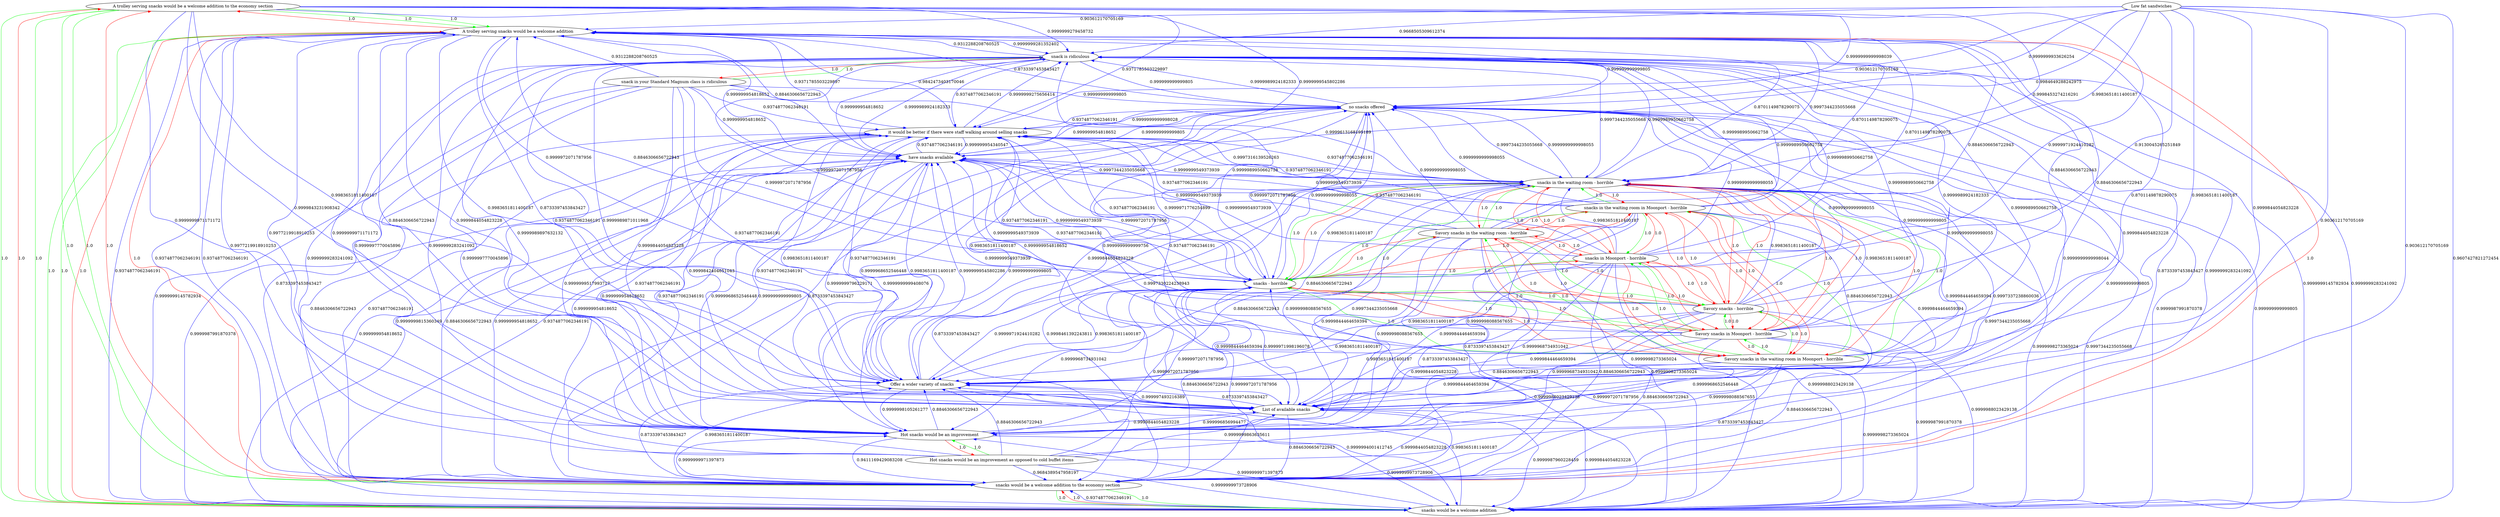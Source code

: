 digraph rawGraph {
"A trolley serving snacks would be a welcome addition to the economy section";"A trolley serving snacks would be a welcome addition";"snacks would be a welcome addition";"snacks would be a welcome addition to the economy section";"Hot snacks would be an improvement as opposed to cold buffet items";"Hot snacks would be an improvement";"List of available snacks";"Low fat sandwiches";"Offer a wider variety of snacks";"Savory snacks in the waiting room in Moonport - horrible";"Savory snacks in Moonport - horrible";"Savory snacks - horrible";"snacks - horrible";"snacks in Moonport - horrible";"Savory snacks in the waiting room - horrible";"snacks in the waiting room - horrible";"snacks in the waiting room in Moonport - horrible";"have snacks available";"it would be better if there were staff walking around selling snacks";"no snacks offered";"snack in your Standard Magnum class is ridiculous";"snack is ridiculous";"A trolley serving snacks would be a welcome addition to the economy section" -> "A trolley serving snacks would be a welcome addition" [label=1.0] [color=green]
"A trolley serving snacks would be a welcome addition" -> "snacks would be a welcome addition" [label=1.0] [color=green]
"A trolley serving snacks would be a welcome addition to the economy section" -> "snacks would be a welcome addition to the economy section" [label=1.0] [color=green]
"snacks would be a welcome addition to the economy section" -> "snacks would be a welcome addition" [label=1.0] [color=green]
"A trolley serving snacks would be a welcome addition to the economy section" -> "snacks would be a welcome addition" [label=1.0] [color=green]
"A trolley serving snacks would be a welcome addition to the economy section" -> "A trolley serving snacks would be a welcome addition" [label=1.0] [color=green]
"A trolley serving snacks would be a welcome addition" -> "snacks would be a welcome addition" [label=1.0] [color=green]
"A trolley serving snacks would be a welcome addition to the economy section" -> "snacks would be a welcome addition to the economy section" [label=1.0] [color=green]
"snacks would be a welcome addition to the economy section" -> "snacks would be a welcome addition" [label=1.0] [color=green]
"A trolley serving snacks would be a welcome addition to the economy section" -> "snacks would be a welcome addition" [label=1.0] [color=green]
"A trolley serving snacks would be a welcome addition" -> "A trolley serving snacks would be a welcome addition to the economy section" [label=1.0] [color=red]
"A trolley serving snacks would be a welcome addition" -> "snacks would be a welcome addition to the economy section" [label=1.0] [color=red]
"snacks would be a welcome addition" -> "A trolley serving snacks would be a welcome addition to the economy section" [label=1.0] [color=red]
"snacks would be a welcome addition" -> "A trolley serving snacks would be a welcome addition" [label=1.0] [color=red]
"snacks would be a welcome addition" -> "snacks would be a welcome addition to the economy section" [label=1.0] [color=red]
"snacks would be a welcome addition to the economy section" -> "A trolley serving snacks would be a welcome addition to the economy section" [label=1.0] [color=red]
"snacks would be a welcome addition to the economy section" -> "A trolley serving snacks would be a welcome addition" [label=1.0] [color=red]
"Hot snacks would be an improvement as opposed to cold buffet items" -> "Hot snacks would be an improvement" [label=1.0] [color=green]
"Hot snacks would be an improvement" -> "Hot snacks would be an improvement as opposed to cold buffet items" [label=1.0] [color=red]
"A trolley serving snacks would be a welcome addition to the economy section" -> "Hot snacks would be an improvement" [label=0.9999999971171172] [color=blue]
"A trolley serving snacks would be a welcome addition" -> "Hot snacks would be an improvement" [label=0.9999999971171172] [color=blue]
"snacks would be a welcome addition" -> "Hot snacks would be an improvement" [label=0.9999999971397873] [color=blue]
"snacks would be a welcome addition to the economy section" -> "Hot snacks would be an improvement" [label=0.9999999971397873] [color=blue]
"Hot snacks would be an improvement as opposed to cold buffet items" -> "A trolley serving snacks would be a welcome addition" [label=0.9977219918910253] [color=blue]
"Hot snacks would be an improvement as opposed to cold buffet items" -> "snacks would be a welcome addition" [label=0.9999999973728906] [color=blue]
"Hot snacks would be an improvement as opposed to cold buffet items" -> "snacks would be a welcome addition to the economy section" [label=0.9684389547958197] [color=blue]
"Hot snacks would be an improvement" -> "A trolley serving snacks would be a welcome addition" [label=0.9977219918910253] [color=blue]
"Hot snacks would be an improvement" -> "snacks would be a welcome addition" [label=0.9999999973728906] [color=blue]
"Hot snacks would be an improvement" -> "snacks would be a welcome addition to the economy section" [label=0.9411169429083208] [color=blue]
"A trolley serving snacks would be a welcome addition to the economy section" -> "List of available snacks" [label=0.9999843231908342] [color=blue]
"A trolley serving snacks would be a welcome addition" -> "List of available snacks" [label=0.9999844054823228] [color=blue]
"snacks would be a welcome addition" -> "List of available snacks" [label=0.9999844054823228] [color=blue]
"snacks would be a welcome addition to the economy section" -> "List of available snacks" [label=0.9999844054823228] [color=blue]
"Hot snacks would be an improvement as opposed to cold buffet items" -> "List of available snacks" [label=0.9999999863635611] [color=blue]
"Hot snacks would be an improvement" -> "List of available snacks" [label=0.9999844054823228] [color=blue]
"List of available snacks" -> "snacks would be a welcome addition" [label=0.9999987960228459] [color=blue]
"List of available snacks" -> "Hot snacks would be an improvement" [label=0.999996856994477] [color=blue]
"Low fat sandwiches" -> "snacks would be a welcome addition" [label=0.9607427821272454] [color=blue]
"Low fat sandwiches" -> "Hot snacks would be an improvement" [label=0.903612170705169] [color=blue]
"Hot snacks would be an improvement as opposed to cold buffet items" -> "Offer a wider variety of snacks" [label=0.8846306656722943] [color=blue]
"Hot snacks would be an improvement" -> "Offer a wider variety of snacks" [label=0.8846306656722943] [color=blue]
"List of available snacks" -> "Offer a wider variety of snacks" [label=0.8733397453843427] [color=blue]
"Offer a wider variety of snacks" -> "snacks would be a welcome addition" [label=0.9999994001412745] [color=blue]
"Offer a wider variety of snacks" -> "Hot snacks would be an improvement" [label=0.9999998105261277] [color=blue]
"Offer a wider variety of snacks" -> "List of available snacks" [label=0.999997493216389] [color=blue]
"Savory snacks in the waiting room in Moonport - horrible" -> "Savory snacks in Moonport - horrible" [label=1.0] [color=green]
"Savory snacks in Moonport - horrible" -> "Savory snacks - horrible" [label=1.0] [color=green]
"Savory snacks - horrible" -> "snacks - horrible" [label=1.0] [color=green]
"Savory snacks in Moonport - horrible" -> "snacks in Moonport - horrible" [label=1.0] [color=green]
"snacks in Moonport - horrible" -> "snacks - horrible" [label=1.0] [color=green]
"Savory snacks in the waiting room in Moonport - horrible" -> "Savory snacks in the waiting room - horrible" [label=1.0] [color=green]
"Savory snacks in the waiting room - horrible" -> "Savory snacks - horrible" [label=1.0] [color=green]
"Savory snacks in the waiting room - horrible" -> "snacks in the waiting room - horrible" [label=1.0] [color=green]
"snacks in the waiting room - horrible" -> "snacks - horrible" [label=1.0] [color=green]
"Savory snacks in the waiting room in Moonport - horrible" -> "snacks in the waiting room in Moonport - horrible" [label=1.0] [color=green]
"snacks in the waiting room in Moonport - horrible" -> "snacks in Moonport - horrible" [label=1.0] [color=green]
"snacks in the waiting room in Moonport - horrible" -> "snacks in the waiting room - horrible" [label=1.0] [color=green]
"Savory snacks in the waiting room in Moonport - horrible" -> "snacks in the waiting room - horrible" [label=1.0] [color=green]
"Savory snacks in the waiting room in Moonport - horrible" -> "snacks in Moonport - horrible" [label=1.0] [color=green]
"Savory snacks in the waiting room in Moonport - horrible" -> "Savory snacks - horrible" [label=1.0] [color=green]
"Savory snacks in Moonport - horrible" -> "snacks - horrible" [label=1.0] [color=green]
"Savory snacks in the waiting room - horrible" -> "snacks - horrible" [label=1.0] [color=green]
"snacks in the waiting room in Moonport - horrible" -> "snacks - horrible" [label=1.0] [color=green]
"Savory snacks in the waiting room in Moonport - horrible" -> "snacks - horrible" [label=1.0] [color=green]
"Savory snacks in Moonport - horrible" -> "Savory snacks in the waiting room in Moonport - horrible" [label=1.0] [color=red]
"Savory snacks in Moonport - horrible" -> "Savory snacks in the waiting room - horrible" [label=1.0] [color=red]
"Savory snacks in Moonport - horrible" -> "snacks in the waiting room - horrible" [label=1.0] [color=red]
"Savory snacks in Moonport - horrible" -> "snacks in the waiting room in Moonport - horrible" [label=1.0] [color=red]
"Savory snacks - horrible" -> "Savory snacks in the waiting room in Moonport - horrible" [label=1.0] [color=red]
"Savory snacks - horrible" -> "Savory snacks in Moonport - horrible" [label=1.0] [color=red]
"Savory snacks - horrible" -> "snacks in Moonport - horrible" [label=1.0] [color=red]
"Savory snacks - horrible" -> "Savory snacks in the waiting room - horrible" [label=1.0] [color=red]
"Savory snacks - horrible" -> "snacks in the waiting room - horrible" [label=1.0] [color=red]
"Savory snacks - horrible" -> "snacks in the waiting room in Moonport - horrible" [label=1.0] [color=red]
"snacks - horrible" -> "Savory snacks in the waiting room in Moonport - horrible" [label=1.0] [color=red]
"snacks - horrible" -> "Savory snacks in Moonport - horrible" [label=1.0] [color=red]
"snacks - horrible" -> "Savory snacks - horrible" [label=1.0] [color=red]
"snacks - horrible" -> "snacks in Moonport - horrible" [label=1.0] [color=red]
"snacks - horrible" -> "Savory snacks in the waiting room - horrible" [label=1.0] [color=red]
"snacks - horrible" -> "snacks in the waiting room - horrible" [label=1.0] [color=red]
"snacks - horrible" -> "snacks in the waiting room in Moonport - horrible" [label=1.0] [color=red]
"snacks in Moonport - horrible" -> "Savory snacks in the waiting room in Moonport - horrible" [label=1.0] [color=red]
"snacks in Moonport - horrible" -> "Savory snacks in Moonport - horrible" [label=1.0] [color=red]
"snacks in Moonport - horrible" -> "Savory snacks - horrible" [label=1.0] [color=red]
"snacks in Moonport - horrible" -> "Savory snacks in the waiting room - horrible" [label=1.0] [color=red]
"snacks in Moonport - horrible" -> "snacks in the waiting room - horrible" [label=1.0] [color=red]
"snacks in Moonport - horrible" -> "snacks in the waiting room in Moonport - horrible" [label=1.0] [color=red]
"Savory snacks in the waiting room - horrible" -> "Savory snacks in the waiting room in Moonport - horrible" [label=1.0] [color=red]
"Savory snacks in the waiting room - horrible" -> "Savory snacks in Moonport - horrible" [label=1.0] [color=red]
"Savory snacks in the waiting room - horrible" -> "snacks in Moonport - horrible" [label=1.0] [color=red]
"Savory snacks in the waiting room - horrible" -> "snacks in the waiting room in Moonport - horrible" [label=1.0] [color=red]
"snacks in the waiting room - horrible" -> "Savory snacks in the waiting room in Moonport - horrible" [label=1.0] [color=red]
"snacks in the waiting room - horrible" -> "Savory snacks in Moonport - horrible" [label=1.0] [color=red]
"snacks in the waiting room - horrible" -> "Savory snacks - horrible" [label=1.0] [color=red]
"snacks in the waiting room - horrible" -> "snacks in Moonport - horrible" [label=1.0] [color=red]
"snacks in the waiting room - horrible" -> "Savory snacks in the waiting room - horrible" [label=1.0] [color=red]
"snacks in the waiting room - horrible" -> "snacks in the waiting room in Moonport - horrible" [label=1.0] [color=red]
"snacks in the waiting room in Moonport - horrible" -> "Savory snacks in the waiting room in Moonport - horrible" [label=1.0] [color=red]
"snacks in the waiting room in Moonport - horrible" -> "Savory snacks in Moonport - horrible" [label=1.0] [color=red]
"snacks in the waiting room in Moonport - horrible" -> "Savory snacks - horrible" [label=1.0] [color=red]
"snacks in the waiting room in Moonport - horrible" -> "Savory snacks in the waiting room - horrible" [label=1.0] [color=red]
"A trolley serving snacks would be a welcome addition to the economy section" -> "snacks - horrible" [label=0.9999971924410282] [color=blue]
"A trolley serving snacks would be a welcome addition to the economy section" -> "snacks in the waiting room - horrible" [label=0.9998453274216291] [color=blue]
"A trolley serving snacks would be a welcome addition" -> "snacks - horrible" [label=0.9999972071787956] [color=blue]
"A trolley serving snacks would be a welcome addition" -> "snacks in the waiting room - horrible" [label=0.9997344235055668] [color=blue]
"snacks would be a welcome addition" -> "snacks - horrible" [label=0.9999972071787956] [color=blue]
"snacks would be a welcome addition" -> "snacks in the waiting room - horrible" [label=0.9997344235055668] [color=blue]
"snacks would be a welcome addition to the economy section" -> "snacks - horrible" [label=0.9999972071787956] [color=blue]
"snacks would be a welcome addition to the economy section" -> "snacks in the waiting room - horrible" [label=0.9998461392243811] [color=blue]
"Hot snacks would be an improvement as opposed to cold buffet items" -> "snacks - horrible" [label=0.9999972071787956] [color=blue]
"Hot snacks would be an improvement as opposed to cold buffet items" -> "snacks in the waiting room - horrible" [label=0.9997344235055668] [color=blue]
"Hot snacks would be an improvement" -> "snacks - horrible" [label=0.9999972071787956] [color=blue]
"Hot snacks would be an improvement" -> "snacks in the waiting room - horrible" [label=0.9997344235055668] [color=blue]
"List of available snacks" -> "snacks - horrible" [label=0.9999971998196078] [color=blue]
"List of available snacks" -> "snacks in the waiting room - horrible" [label=0.9997337238860036] [color=blue]
"Low fat sandwiches" -> "snacks - horrible" [label=0.9130045265251849] [color=blue]
"Offer a wider variety of snacks" -> "snacks - horrible" [label=0.9999971924410282] [color=blue]
"Offer a wider variety of snacks" -> "snacks in the waiting room - horrible" [label=0.9997330224238943] [color=blue]
"Savory snacks in the waiting room in Moonport - horrible" -> "A trolley serving snacks would be a welcome addition" [label=0.8701149878290075] [color=blue]
"Savory snacks in the waiting room in Moonport - horrible" -> "snacks would be a welcome addition" [label=0.9999998273365024] [color=blue]
"Savory snacks in the waiting room in Moonport - horrible" -> "Hot snacks would be an improvement" [label=0.9999998088567655] [color=blue]
"Savory snacks in the waiting room in Moonport - horrible" -> "List of available snacks" [label=0.9999844464659394] [color=blue]
"Savory snacks in the waiting room in Moonport - horrible" -> "Offer a wider variety of snacks" [label=0.8846306656722943] [color=blue]
"Savory snacks in Moonport - horrible" -> "snacks would be a welcome addition" [label=0.9999987991870378] [color=blue]
"Savory snacks in Moonport - horrible" -> "Hot snacks would be an improvement" [label=0.9999968652546448] [color=blue]
"Savory snacks in Moonport - horrible" -> "List of available snacks" [label=0.9999844054823228] [color=blue]
"Savory snacks - horrible" -> "snacks would be a welcome addition" [label=0.9999988023429138] [color=blue]
"Savory snacks - horrible" -> "Hot snacks would be an improvement" [label=0.9999968734931042] [color=blue]
"Savory snacks - horrible" -> "List of available snacks" [label=0.9999844464659394] [color=blue]
"snacks - horrible" -> "snacks would be a welcome addition" [label=0.9999988023429138] [color=blue]
"snacks - horrible" -> "Hot snacks would be an improvement" [label=0.9999968734931042] [color=blue]
"snacks - horrible" -> "List of available snacks" [label=0.9999844464659394] [color=blue]
"snacks in Moonport - horrible" -> "snacks would be a welcome addition" [label=0.9999988023429138] [color=blue]
"snacks in Moonport - horrible" -> "Hot snacks would be an improvement" [label=0.9999968734931042] [color=blue]
"snacks in Moonport - horrible" -> "List of available snacks" [label=0.9999844464659394] [color=blue]
"Savory snacks in the waiting room - horrible" -> "A trolley serving snacks would be a welcome addition" [label=0.8701149878290075] [color=blue]
"Savory snacks in the waiting room - horrible" -> "snacks would be a welcome addition" [label=0.9999998273365024] [color=blue]
"Savory snacks in the waiting room - horrible" -> "Hot snacks would be an improvement" [label=0.9999998088567655] [color=blue]
"Savory snacks in the waiting room - horrible" -> "List of available snacks" [label=0.9999844464659394] [color=blue]
"Savory snacks in the waiting room - horrible" -> "Offer a wider variety of snacks" [label=0.8846306656722943] [color=blue]
"snacks in the waiting room - horrible" -> "A trolley serving snacks would be a welcome addition" [label=0.8701149878290075] [color=blue]
"snacks in the waiting room - horrible" -> "snacks would be a welcome addition" [label=0.9999998273365024] [color=blue]
"snacks in the waiting room - horrible" -> "Hot snacks would be an improvement" [label=0.9999998088567655] [color=blue]
"snacks in the waiting room - horrible" -> "List of available snacks" [label=0.9999844464659394] [color=blue]
"snacks in the waiting room - horrible" -> "Offer a wider variety of snacks" [label=0.8846306656722943] [color=blue]
"snacks in the waiting room in Moonport - horrible" -> "A trolley serving snacks would be a welcome addition" [label=0.8701149878290075] [color=blue]
"snacks in the waiting room in Moonport - horrible" -> "snacks would be a welcome addition" [label=0.9999998273365024] [color=blue]
"snacks in the waiting room in Moonport - horrible" -> "Hot snacks would be an improvement" [label=0.9999998088567655] [color=blue]
"snacks in the waiting room in Moonport - horrible" -> "List of available snacks" [label=0.9999844464659394] [color=blue]
"snacks in the waiting room in Moonport - horrible" -> "Offer a wider variety of snacks" [label=0.8846306656722943] [color=blue]
"A trolley serving snacks would be a welcome addition to the economy section" -> "have snacks available" [label=0.9999999545802286] [color=blue]
"A trolley serving snacks would be a welcome addition" -> "have snacks available" [label=0.999999954818652] [color=blue]
"snacks would be a welcome addition" -> "have snacks available" [label=0.999999954818652] [color=blue]
"snacks would be a welcome addition to the economy section" -> "have snacks available" [label=0.999999954818652] [color=blue]
"Hot snacks would be an improvement as opposed to cold buffet items" -> "have snacks available" [label=0.999999954818652] [color=blue]
"Hot snacks would be an improvement" -> "have snacks available" [label=0.999999954818652] [color=blue]
"List of available snacks" -> "have snacks available" [label=0.9999999999408076] [color=blue]
"Low fat sandwiches" -> "have snacks available" [label=0.9984649288242975] [color=blue]
"Offer a wider variety of snacks" -> "have snacks available" [label=0.9999999545802286] [color=blue]
"Savory snacks in the waiting room in Moonport - horrible" -> "have snacks available" [label=0.9999999549373939] [color=blue]
"Savory snacks in Moonport - horrible" -> "have snacks available" [label=0.999999954818652] [color=blue]
"Savory snacks - horrible" -> "have snacks available" [label=0.9999999549373939] [color=blue]
"snacks - horrible" -> "have snacks available" [label=0.9999999549373939] [color=blue]
"snacks in Moonport - horrible" -> "have snacks available" [label=0.9999999549373939] [color=blue]
"Savory snacks in the waiting room - horrible" -> "have snacks available" [label=0.9999999549373939] [color=blue]
"snacks in the waiting room - horrible" -> "have snacks available" [label=0.9999999549373939] [color=blue]
"snacks in the waiting room in Moonport - horrible" -> "have snacks available" [label=0.9999999549373939] [color=blue]
"have snacks available" -> "snacks would be a welcome addition" [label=0.9999987991870378] [color=blue]
"have snacks available" -> "Hot snacks would be an improvement" [label=0.9999968652546448] [color=blue]
"have snacks available" -> "List of available snacks" [label=0.9999999796229171] [color=blue]
"have snacks available" -> "snacks - horrible" [label=0.9999972071787956] [color=blue]
"have snacks available" -> "snacks in the waiting room - horrible" [label=0.9997344235055668] [color=blue]
"A trolley serving snacks would be a welcome addition to the economy section" -> "it would be better if there were staff walking around selling snacks" [label=0.9371785503229897] [color=blue]
"A trolley serving snacks would be a welcome addition" -> "it would be better if there were staff walking around selling snacks" [label=0.9371785503229897] [color=blue]
"snacks would be a welcome addition" -> "it would be better if there were staff walking around selling snacks" [label=0.9374877062346191] [color=blue]
"snacks would be a welcome addition to the economy section" -> "it would be better if there were staff walking around selling snacks" [label=0.9374877062346191] [color=blue]
"Hot snacks would be an improvement as opposed to cold buffet items" -> "it would be better if there were staff walking around selling snacks" [label=0.9374877062346191] [color=blue]
"Hot snacks would be an improvement" -> "it would be better if there were staff walking around selling snacks" [label=0.9374877062346191] [color=blue]
"it would be better if there were staff walking around selling snacks" -> "A trolley serving snacks would be a welcome addition" [label=0.9842473403170046] [color=blue]
"it would be better if there were staff walking around selling snacks" -> "snacks would be a welcome addition" [label=0.9999999815360349] [color=blue]
"it would be better if there were staff walking around selling snacks" -> "Hot snacks would be an improvement" [label=0.9999999517993717] [color=blue]
"it would be better if there were staff walking around selling snacks" -> "List of available snacks" [label=0.9999842404651043] [color=blue]
"it would be better if there were staff walking around selling snacks" -> "snacks - horrible" [label=0.9999971776254899] [color=blue]
"it would be better if there were staff walking around selling snacks" -> "snacks in the waiting room - horrible" [label=0.9997316139526263] [color=blue]
"it would be better if there were staff walking around selling snacks" -> "have snacks available" [label=0.999999954340547] [color=blue]
"A trolley serving snacks would be a welcome addition to the economy section" -> "no snacks offered" [label=0.9999999999998039] [color=blue]
"A trolley serving snacks would be a welcome addition" -> "no snacks offered" [label=0.999999999999805] [color=blue]
"snacks would be a welcome addition" -> "no snacks offered" [label=0.999999999999805] [color=blue]
"snacks would be a welcome addition to the economy section" -> "no snacks offered" [label=0.999999999999805] [color=blue]
"Hot snacks would be an improvement as opposed to cold buffet items" -> "no snacks offered" [label=0.999999999999805] [color=blue]
"Hot snacks would be an improvement" -> "no snacks offered" [label=0.999999999999805] [color=blue]
"List of available snacks" -> "no snacks offered" [label=0.9999999999998044] [color=blue]
"Low fat sandwiches" -> "no snacks offered" [label=0.9999999933626254] [color=blue]
"Offer a wider variety of snacks" -> "no snacks offered" [label=0.9999999999999756] [color=blue]
"Savory snacks in the waiting room in Moonport - horrible" -> "no snacks offered" [label=0.9999999999998055] [color=blue]
"Savory snacks in Moonport - horrible" -> "no snacks offered" [label=0.999999999999805] [color=blue]
"Savory snacks - horrible" -> "no snacks offered" [label=0.9999999999998055] [color=blue]
"snacks - horrible" -> "no snacks offered" [label=0.9999999999998055] [color=blue]
"snacks in Moonport - horrible" -> "no snacks offered" [label=0.9999999999998055] [color=blue]
"Savory snacks in the waiting room - horrible" -> "no snacks offered" [label=0.9999999999998055] [color=blue]
"snacks in the waiting room - horrible" -> "no snacks offered" [label=0.9999999999998055] [color=blue]
"snacks in the waiting room in Moonport - horrible" -> "no snacks offered" [label=0.9999999999998055] [color=blue]
"have snacks available" -> "no snacks offered" [label=0.999999999999805] [color=blue]
"it would be better if there were staff walking around selling snacks" -> "no snacks offered" [label=0.9999999999998028] [color=blue]
"no snacks offered" -> "snacks would be a welcome addition" [label=0.9999987991870378] [color=blue]
"no snacks offered" -> "Hot snacks would be an improvement" [label=0.9999968652546448] [color=blue]
"no snacks offered" -> "List of available snacks" [label=0.9999844054823228] [color=blue]
"no snacks offered" -> "Offer a wider variety of snacks" [label=0.9983651811400187] [color=blue]
"no snacks offered" -> "snacks - horrible" [label=0.9999972071787956] [color=blue]
"no snacks offered" -> "snacks in the waiting room - horrible" [label=0.9997344235055668] [color=blue]
"no snacks offered" -> "have snacks available" [label=0.999999954818652] [color=blue]
"snack in your Standard Magnum class is ridiculous" -> "snack is ridiculous" [label=1.0] [color=green]
"snack is ridiculous" -> "snack in your Standard Magnum class is ridiculous" [label=1.0] [color=red]
"A trolley serving snacks would be a welcome addition to the economy section" -> "snack is ridiculous" [label=0.9999999279458732] [color=blue]
"A trolley serving snacks would be a welcome addition" -> "snack is ridiculous" [label=0.9999999281352402] [color=blue]
"snacks would be a welcome addition" -> "snack is ridiculous" [label=0.9999999283241092] [color=blue]
"snacks would be a welcome addition to the economy section" -> "snack is ridiculous" [label=0.9999999283241092] [color=blue]
"Hot snacks would be an improvement as opposed to cold buffet items" -> "snack is ridiculous" [label=0.9999999283241092] [color=blue]
"Hot snacks would be an improvement" -> "snack is ridiculous" [label=0.9999999283241092] [color=blue]
"List of available snacks" -> "snack is ridiculous" [label=0.9999989897632132] [color=blue]
"Low fat sandwiches" -> "snack is ridiculous" [label=0.9668505309612374] [color=blue]
"Offer a wider variety of snacks" -> "snack is ridiculous" [label=0.9999989871011968] [color=blue]
"Savory snacks in the waiting room in Moonport - horrible" -> "snack is ridiculous" [label=0.9999989950662758] [color=blue]
"Savory snacks in Moonport - horrible" -> "snack is ridiculous" [label=0.9999989924182333] [color=blue]
"Savory snacks - horrible" -> "snack is ridiculous" [label=0.9999989950662758] [color=blue]
"snacks - horrible" -> "snack is ridiculous" [label=0.9999989950662758] [color=blue]
"snacks in Moonport - horrible" -> "snack is ridiculous" [label=0.9999989950662758] [color=blue]
"Savory snacks in the waiting room - horrible" -> "snack is ridiculous" [label=0.9999989950662758] [color=blue]
"snacks in the waiting room - horrible" -> "snack is ridiculous" [label=0.9999989950662758] [color=blue]
"snacks in the waiting room in Moonport - horrible" -> "snack is ridiculous" [label=0.9999989950662758] [color=blue]
"have snacks available" -> "snack is ridiculous" [label=0.9999989924182333] [color=blue]
"it would be better if there were staff walking around selling snacks" -> "snack is ridiculous" [label=0.9999999275656414] [color=blue]
"no snacks offered" -> "snack is ridiculous" [label=0.9999989924182333] [color=blue]
"snack in your Standard Magnum class is ridiculous" -> "A trolley serving snacks would be a welcome addition" [label=0.9312288208760525] [color=blue]
"snack in your Standard Magnum class is ridiculous" -> "snacks would be a welcome addition" [label=0.9999999145782934] [color=blue]
"snack in your Standard Magnum class is ridiculous" -> "Hot snacks would be an improvement" [label=0.9999997770045896] [color=blue]
"snack in your Standard Magnum class is ridiculous" -> "List of available snacks" [label=0.9999844054823228] [color=blue]
"snack in your Standard Magnum class is ridiculous" -> "snacks - horrible" [label=0.9999972071787956] [color=blue]
"snack in your Standard Magnum class is ridiculous" -> "snacks in the waiting room - horrible" [label=0.9999613168195189] [color=blue]
"snack in your Standard Magnum class is ridiculous" -> "have snacks available" [label=0.999999954818652] [color=blue]
"snack in your Standard Magnum class is ridiculous" -> "no snacks offered" [label=0.999999999999805] [color=blue]
"snack is ridiculous" -> "A trolley serving snacks would be a welcome addition" [label=0.9312288208760525] [color=blue]
"snack is ridiculous" -> "snacks would be a welcome addition" [label=0.9999999145782934] [color=blue]
"snack is ridiculous" -> "Hot snacks would be an improvement" [label=0.9999997770045896] [color=blue]
"snack is ridiculous" -> "List of available snacks" [label=0.9999844054823228] [color=blue]
"snack is ridiculous" -> "snacks - horrible" [label=0.9999972071787956] [color=blue]
"snack is ridiculous" -> "snacks in the waiting room - horrible" [label=0.9997344235055668] [color=blue]
"snack is ridiculous" -> "have snacks available" [label=0.999999954818652] [color=blue]
"snack is ridiculous" -> "no snacks offered" [label=0.999999999999805] [color=blue]
"A trolley serving snacks would be a welcome addition to the economy section" -> "Offer a wider variety of snacks" [label=0.9983651811400187] [color=blue]
"A trolley serving snacks would be a welcome addition" -> "Offer a wider variety of snacks" [label=0.9983651811400187] [color=blue]
"A trolley serving snacks would be a welcome addition" -> "snacks would be a welcome addition to the economy section" [label=0.9374877062346191] [color=blue]
"snacks would be a welcome addition" -> "Offer a wider variety of snacks" [label=0.9983651811400187] [color=blue]
"snacks would be a welcome addition" -> "A trolley serving snacks would be a welcome addition" [label=0.9374877062346191] [color=blue]
"snacks would be a welcome addition" -> "snacks would be a welcome addition to the economy section" [label=0.9374877062346191] [color=blue]
"snacks would be a welcome addition to the economy section" -> "Offer a wider variety of snacks" [label=0.9983651811400187] [color=blue]
"snacks would be a welcome addition to the economy section" -> "A trolley serving snacks would be a welcome addition" [label=0.9374877062346191] [color=blue]
"List of available snacks" -> "it would be better if there were staff walking around selling snacks" [label=0.9374877062346191] [color=blue]
"List of available snacks" -> "A trolley serving snacks would be a welcome addition" [label=0.8846306656722943] [color=blue]
"List of available snacks" -> "snacks would be a welcome addition to the economy section" [label=0.8846306656722943] [color=blue]
"Low fat sandwiches" -> "List of available snacks" [label=0.9999844054823228] [color=blue]
"Low fat sandwiches" -> "it would be better if there were staff walking around selling snacks" [label=0.903612170705169] [color=blue]
"Low fat sandwiches" -> "Offer a wider variety of snacks" [label=0.9983651811400187] [color=blue]
"Low fat sandwiches" -> "A trolley serving snacks would be a welcome addition" [label=0.903612170705169] [color=blue]
"Low fat sandwiches" -> "snacks would be a welcome addition to the economy section" [label=0.903612170705169] [color=blue]
"Low fat sandwiches" -> "snacks in the waiting room - horrible" [label=0.9983651811400187] [color=blue]
"Offer a wider variety of snacks" -> "it would be better if there were staff walking around selling snacks" [label=0.9374877062346191] [color=blue]
"Offer a wider variety of snacks" -> "A trolley serving snacks would be a welcome addition" [label=0.8733397453843427] [color=blue]
"Offer a wider variety of snacks" -> "snacks would be a welcome addition to the economy section" [label=0.8733397453843427] [color=blue]
"Savory snacks in the waiting room in Moonport - horrible" -> "it would be better if there were staff walking around selling snacks" [label=0.9374877062346191] [color=blue]
"Savory snacks in the waiting room in Moonport - horrible" -> "snacks would be a welcome addition to the economy section" [label=0.8733397453843427] [color=blue]
"Savory snacks in Moonport - horrible" -> "it would be better if there were staff walking around selling snacks" [label=0.9374877062346191] [color=blue]
"Savory snacks in Moonport - horrible" -> "Offer a wider variety of snacks" [label=0.9983651811400187] [color=blue]
"Savory snacks in Moonport - horrible" -> "A trolley serving snacks would be a welcome addition" [label=0.8846306656722943] [color=blue]
"Savory snacks in Moonport - horrible" -> "snacks would be a welcome addition to the economy section" [label=0.8846306656722943] [color=blue]
"Savory snacks in Moonport - horrible" -> "snacks in the waiting room - horrible" [label=0.9983651811400187] [color=blue]
"Savory snacks - horrible" -> "it would be better if there were staff walking around selling snacks" [label=0.9374877062346191] [color=blue]
"Savory snacks - horrible" -> "Offer a wider variety of snacks" [label=0.9983651811400187] [color=blue]
"Savory snacks - horrible" -> "A trolley serving snacks would be a welcome addition" [label=0.8846306656722943] [color=blue]
"Savory snacks - horrible" -> "snacks would be a welcome addition to the economy section" [label=0.8846306656722943] [color=blue]
"Savory snacks - horrible" -> "snacks in the waiting room - horrible" [label=0.9983651811400187] [color=blue]
"snacks - horrible" -> "it would be better if there were staff walking around selling snacks" [label=0.9374877062346191] [color=blue]
"snacks - horrible" -> "Offer a wider variety of snacks" [label=0.9983651811400187] [color=blue]
"snacks - horrible" -> "A trolley serving snacks would be a welcome addition" [label=0.8846306656722943] [color=blue]
"snacks - horrible" -> "snacks would be a welcome addition to the economy section" [label=0.8846306656722943] [color=blue]
"snacks - horrible" -> "snacks in the waiting room - horrible" [label=0.9983651811400187] [color=blue]
"snacks in Moonport - horrible" -> "it would be better if there were staff walking around selling snacks" [label=0.9374877062346191] [color=blue]
"snacks in Moonport - horrible" -> "Offer a wider variety of snacks" [label=0.9983651811400187] [color=blue]
"snacks in Moonport - horrible" -> "A trolley serving snacks would be a welcome addition" [label=0.8846306656722943] [color=blue]
"snacks in Moonport - horrible" -> "snacks would be a welcome addition to the economy section" [label=0.8846306656722943] [color=blue]
"snacks in Moonport - horrible" -> "snacks in the waiting room - horrible" [label=0.9983651811400187] [color=blue]
"Savory snacks in the waiting room - horrible" -> "it would be better if there were staff walking around selling snacks" [label=0.9374877062346191] [color=blue]
"Savory snacks in the waiting room - horrible" -> "snacks would be a welcome addition to the economy section" [label=0.8733397453843427] [color=blue]
"snacks in the waiting room - horrible" -> "it would be better if there were staff walking around selling snacks" [label=0.9374877062346191] [color=blue]
"snacks in the waiting room - horrible" -> "snacks would be a welcome addition to the economy section" [label=0.8733397453843427] [color=blue]
"snacks in the waiting room in Moonport - horrible" -> "it would be better if there were staff walking around selling snacks" [label=0.9374877062346191] [color=blue]
"snacks in the waiting room in Moonport - horrible" -> "snacks would be a welcome addition to the economy section" [label=0.8733397453843427] [color=blue]
"have snacks available" -> "it would be better if there were staff walking around selling snacks" [label=0.9374877062346191] [color=blue]
"have snacks available" -> "Offer a wider variety of snacks" [label=0.9983651811400187] [color=blue]
"have snacks available" -> "A trolley serving snacks would be a welcome addition" [label=0.8846306656722943] [color=blue]
"have snacks available" -> "snacks would be a welcome addition to the economy section" [label=0.8846306656722943] [color=blue]
"it would be better if there were staff walking around selling snacks" -> "Offer a wider variety of snacks" [label=0.9983651811400187] [color=blue]
"it would be better if there were staff walking around selling snacks" -> "snacks would be a welcome addition to the economy section" [label=0.8846306656722943] [color=blue]
"no snacks offered" -> "it would be better if there were staff walking around selling snacks" [label=0.9374877062346191] [color=blue]
"no snacks offered" -> "A trolley serving snacks would be a welcome addition" [label=0.8733397453843427] [color=blue]
"no snacks offered" -> "snacks would be a welcome addition to the economy section" [label=0.8733397453843427] [color=blue]
"snack in your Standard Magnum class is ridiculous" -> "it would be better if there were staff walking around selling snacks" [label=0.9374877062346191] [color=blue]
"snack in your Standard Magnum class is ridiculous" -> "Offer a wider variety of snacks" [label=0.9374877062346191] [color=blue]
"snack in your Standard Magnum class is ridiculous" -> "snacks would be a welcome addition to the economy section" [label=0.8733397453843427] [color=blue]
"snack is ridiculous" -> "it would be better if there were staff walking around selling snacks" [label=0.9374877062346191] [color=blue]
"snack is ridiculous" -> "Offer a wider variety of snacks" [label=0.9374877062346191] [color=blue]
"snack is ridiculous" -> "snacks would be a welcome addition to the economy section" [label=0.8733397453843427] [color=blue]
}
